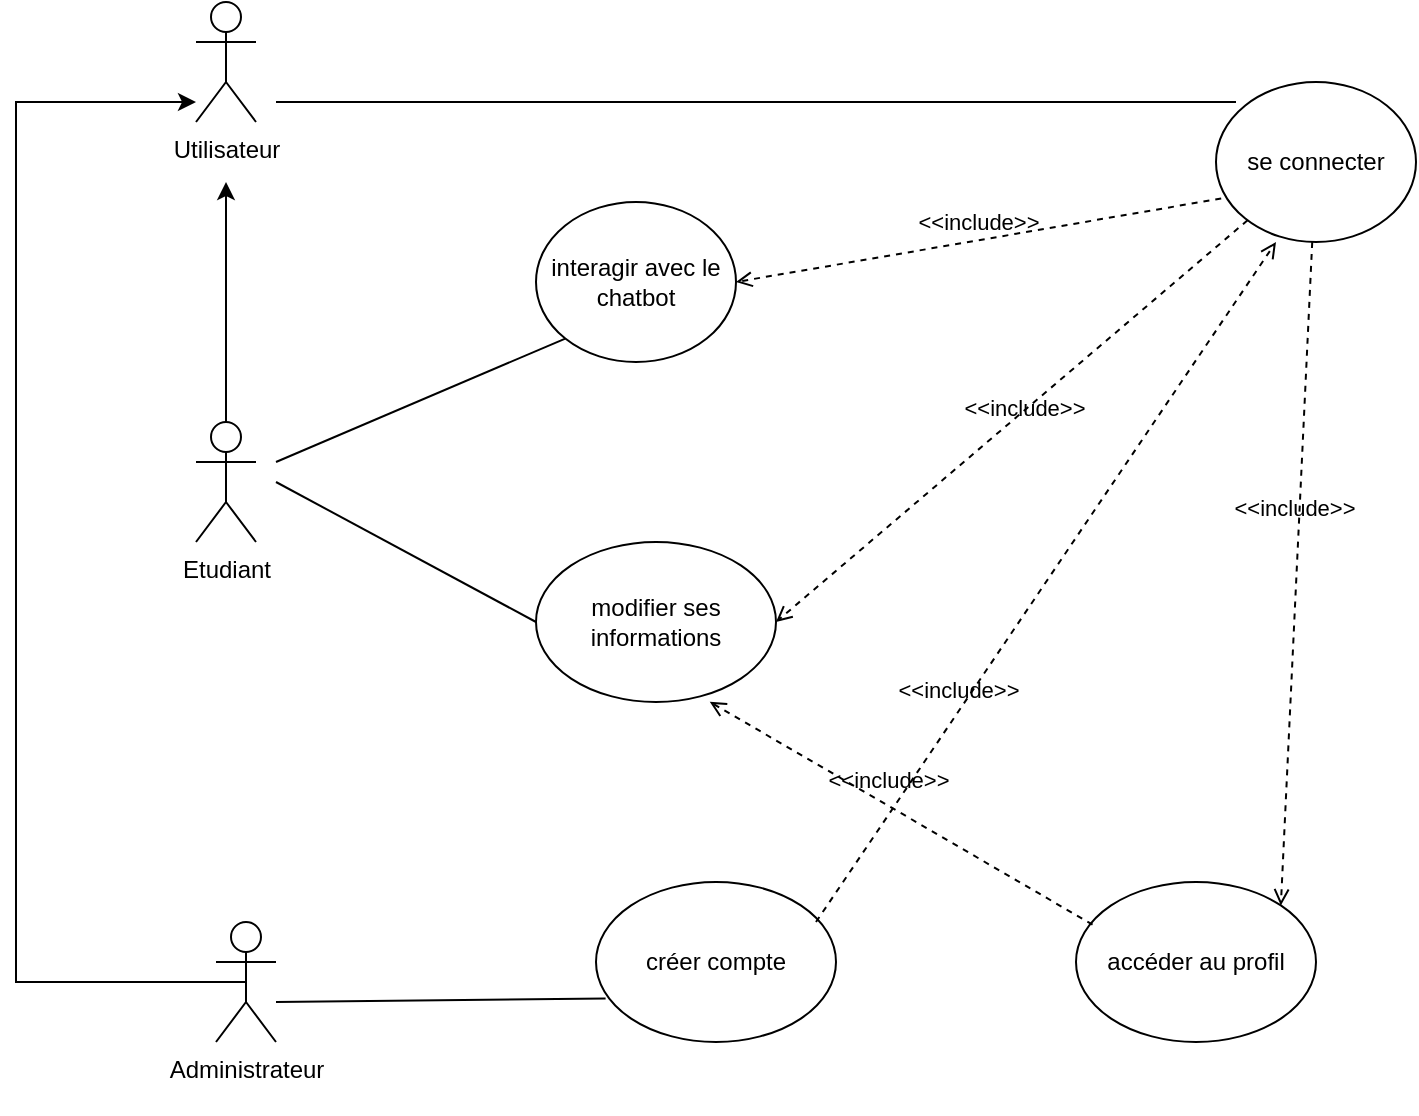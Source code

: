 <mxfile version="26.1.3">
  <diagram name="Page-1" id="xa2ETW6WLZH7pUlQNjPQ">
    <mxGraphModel dx="1518" dy="614" grid="1" gridSize="10" guides="1" tooltips="1" connect="1" arrows="1" fold="1" page="1" pageScale="1" pageWidth="850" pageHeight="1100" math="0" shadow="0">
      <root>
        <mxCell id="0" />
        <mxCell id="1" parent="0" />
        <mxCell id="PAyLya4S3lvHNLVmTNVt-28" style="edgeStyle=orthogonalEdgeStyle;rounded=0;orthogonalLoop=1;jettySize=auto;html=1;exitX=0.5;exitY=0.5;exitDx=0;exitDy=0;exitPerimeter=0;" edge="1" parent="1" source="PAyLya4S3lvHNLVmTNVt-1">
          <mxGeometry relative="1" as="geometry">
            <mxPoint x="135" y="110" as="targetPoint" />
          </mxGeometry>
        </mxCell>
        <mxCell id="PAyLya4S3lvHNLVmTNVt-1" value="Etudiant" style="shape=umlActor;verticalLabelPosition=bottom;verticalAlign=top;html=1;outlineConnect=0;" vertex="1" parent="1">
          <mxGeometry x="120" y="230" width="30" height="60" as="geometry" />
        </mxCell>
        <mxCell id="PAyLya4S3lvHNLVmTNVt-2" value="Administrateur&lt;div&gt;&lt;br&gt;&lt;/div&gt;" style="shape=umlActor;verticalLabelPosition=bottom;verticalAlign=top;html=1;outlineConnect=0;" vertex="1" parent="1">
          <mxGeometry x="130" y="480" width="30" height="60" as="geometry" />
        </mxCell>
        <mxCell id="PAyLya4S3lvHNLVmTNVt-5" value="se connecter" style="ellipse;whiteSpace=wrap;html=1;" vertex="1" parent="1">
          <mxGeometry x="630" y="60" width="100" height="80" as="geometry" />
        </mxCell>
        <mxCell id="PAyLya4S3lvHNLVmTNVt-6" value="créer compte" style="ellipse;whiteSpace=wrap;html=1;" vertex="1" parent="1">
          <mxGeometry x="320" y="460" width="120" height="80" as="geometry" />
        </mxCell>
        <mxCell id="PAyLya4S3lvHNLVmTNVt-7" value="accéder au profil" style="ellipse;whiteSpace=wrap;html=1;" vertex="1" parent="1">
          <mxGeometry x="560" y="460" width="120" height="80" as="geometry" />
        </mxCell>
        <mxCell id="PAyLya4S3lvHNLVmTNVt-8" value="modifier ses informations" style="ellipse;whiteSpace=wrap;html=1;" vertex="1" parent="1">
          <mxGeometry x="290" y="290" width="120" height="80" as="geometry" />
        </mxCell>
        <mxCell id="PAyLya4S3lvHNLVmTNVt-9" value="interagir avec le chatbot" style="ellipse;whiteSpace=wrap;html=1;" vertex="1" parent="1">
          <mxGeometry x="290" y="120" width="100" height="80" as="geometry" />
        </mxCell>
        <mxCell id="PAyLya4S3lvHNLVmTNVt-11" value="" style="endArrow=none;html=1;rounded=0;entryX=0.04;entryY=0.728;entryDx=0;entryDy=0;entryPerimeter=0;" edge="1" parent="1" target="PAyLya4S3lvHNLVmTNVt-6">
          <mxGeometry width="50" height="50" relative="1" as="geometry">
            <mxPoint x="160" y="520" as="sourcePoint" />
            <mxPoint x="210" y="470" as="targetPoint" />
          </mxGeometry>
        </mxCell>
        <mxCell id="PAyLya4S3lvHNLVmTNVt-12" value="&amp;lt;&amp;lt;include&amp;gt;&amp;gt;" style="html=1;verticalAlign=bottom;labelBackgroundColor=none;endArrow=open;endFill=0;dashed=1;rounded=0;entryX=1;entryY=0;entryDx=0;entryDy=0;" edge="1" parent="1" source="PAyLya4S3lvHNLVmTNVt-5" target="PAyLya4S3lvHNLVmTNVt-7">
          <mxGeometry x="-0.146" y="-2" width="160" relative="1" as="geometry">
            <mxPoint x="300" y="350" as="sourcePoint" />
            <mxPoint x="460" y="350" as="targetPoint" />
            <mxPoint as="offset" />
          </mxGeometry>
        </mxCell>
        <mxCell id="PAyLya4S3lvHNLVmTNVt-13" value="&amp;lt;&amp;lt;include&amp;gt;&amp;gt;" style="html=1;verticalAlign=bottom;labelBackgroundColor=none;endArrow=open;endFill=0;dashed=1;rounded=0;entryX=0.3;entryY=1;entryDx=0;entryDy=0;entryPerimeter=0;" edge="1" parent="1" target="PAyLya4S3lvHNLVmTNVt-5">
          <mxGeometry x="-0.379" width="160" relative="1" as="geometry">
            <mxPoint x="430" y="480" as="sourcePoint" />
            <mxPoint x="550" y="581.882" as="targetPoint" />
            <mxPoint y="-1" as="offset" />
          </mxGeometry>
        </mxCell>
        <mxCell id="PAyLya4S3lvHNLVmTNVt-14" value="&amp;lt;&amp;lt;include&amp;gt;&amp;gt;" style="html=1;verticalAlign=bottom;labelBackgroundColor=none;endArrow=open;endFill=0;dashed=1;rounded=0;entryX=1;entryY=0.5;entryDx=0;entryDy=0;" edge="1" parent="1" source="PAyLya4S3lvHNLVmTNVt-5" target="PAyLya4S3lvHNLVmTNVt-8">
          <mxGeometry x="-0.017" y="6" width="160" relative="1" as="geometry">
            <mxPoint x="450" y="220" as="sourcePoint" />
            <mxPoint x="610" y="220" as="targetPoint" />
            <mxPoint as="offset" />
          </mxGeometry>
        </mxCell>
        <mxCell id="PAyLya4S3lvHNLVmTNVt-15" value="" style="endArrow=none;html=1;rounded=0;entryX=0;entryY=1;entryDx=0;entryDy=0;" edge="1" parent="1" target="PAyLya4S3lvHNLVmTNVt-9">
          <mxGeometry width="50" height="50" relative="1" as="geometry">
            <mxPoint x="160" y="250" as="sourcePoint" />
            <mxPoint x="210" y="180" as="targetPoint" />
          </mxGeometry>
        </mxCell>
        <mxCell id="PAyLya4S3lvHNLVmTNVt-16" value="" style="endArrow=none;html=1;rounded=0;" edge="1" parent="1">
          <mxGeometry width="50" height="50" relative="1" as="geometry">
            <mxPoint x="160" y="70" as="sourcePoint" />
            <mxPoint x="640" y="70" as="targetPoint" />
          </mxGeometry>
        </mxCell>
        <mxCell id="PAyLya4S3lvHNLVmTNVt-17" value="" style="endArrow=none;html=1;rounded=0;entryX=0;entryY=0.5;entryDx=0;entryDy=0;" edge="1" parent="1" target="PAyLya4S3lvHNLVmTNVt-8">
          <mxGeometry width="50" height="50" relative="1" as="geometry">
            <mxPoint x="160" y="260" as="sourcePoint" />
            <mxPoint x="210" y="210" as="targetPoint" />
          </mxGeometry>
        </mxCell>
        <mxCell id="PAyLya4S3lvHNLVmTNVt-18" value="&amp;lt;&amp;lt;include&amp;gt;&amp;gt;" style="html=1;verticalAlign=bottom;labelBackgroundColor=none;endArrow=open;endFill=0;dashed=1;rounded=0;entryX=1;entryY=0.5;entryDx=0;entryDy=0;exitX=0.026;exitY=0.728;exitDx=0;exitDy=0;exitPerimeter=0;" edge="1" parent="1" source="PAyLya4S3lvHNLVmTNVt-5" target="PAyLya4S3lvHNLVmTNVt-9">
          <mxGeometry width="160" relative="1" as="geometry">
            <mxPoint x="610" y="120" as="sourcePoint" />
            <mxPoint x="625" y="60" as="targetPoint" />
          </mxGeometry>
        </mxCell>
        <mxCell id="PAyLya4S3lvHNLVmTNVt-21" value="&amp;lt;&amp;lt;include&amp;gt;&amp;gt;" style="html=1;verticalAlign=bottom;labelBackgroundColor=none;endArrow=open;endFill=0;dashed=1;rounded=0;exitX=0.319;exitY=0.054;exitDx=0;exitDy=0;exitPerimeter=0;entryX=0.724;entryY=0.999;entryDx=0;entryDy=0;entryPerimeter=0;" edge="1" parent="1" target="PAyLya4S3lvHNLVmTNVt-8">
          <mxGeometry x="0.089" y="-3" width="160" relative="1" as="geometry">
            <mxPoint x="568.28" y="481.32" as="sourcePoint" />
            <mxPoint x="440" y="220" as="targetPoint" />
            <mxPoint as="offset" />
          </mxGeometry>
        </mxCell>
        <mxCell id="PAyLya4S3lvHNLVmTNVt-25" value="Utilisateur" style="shape=umlActor;verticalLabelPosition=bottom;verticalAlign=top;html=1;outlineConnect=0;" vertex="1" parent="1">
          <mxGeometry x="120" y="20" width="30" height="60" as="geometry" />
        </mxCell>
        <mxCell id="PAyLya4S3lvHNLVmTNVt-27" style="edgeStyle=orthogonalEdgeStyle;rounded=0;orthogonalLoop=1;jettySize=auto;html=1;exitX=0.5;exitY=0.5;exitDx=0;exitDy=0;exitPerimeter=0;" edge="1" parent="1" source="PAyLya4S3lvHNLVmTNVt-2" target="PAyLya4S3lvHNLVmTNVt-25">
          <mxGeometry relative="1" as="geometry">
            <mxPoint x="75" y="510" as="sourcePoint" />
            <mxPoint x="68.48" y="70.22" as="targetPoint" />
            <Array as="points">
              <mxPoint x="30" y="510" />
              <mxPoint x="30" y="70" />
            </Array>
          </mxGeometry>
        </mxCell>
      </root>
    </mxGraphModel>
  </diagram>
</mxfile>
